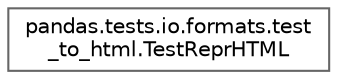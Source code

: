 digraph "Graphical Class Hierarchy"
{
 // LATEX_PDF_SIZE
  bgcolor="transparent";
  edge [fontname=Helvetica,fontsize=10,labelfontname=Helvetica,labelfontsize=10];
  node [fontname=Helvetica,fontsize=10,shape=box,height=0.2,width=0.4];
  rankdir="LR";
  Node0 [id="Node000000",label="pandas.tests.io.formats.test\l_to_html.TestReprHTML",height=0.2,width=0.4,color="grey40", fillcolor="white", style="filled",URL="$d7/dd8/classpandas_1_1tests_1_1io_1_1formats_1_1test__to__html_1_1TestReprHTML.html",tooltip=" "];
}
